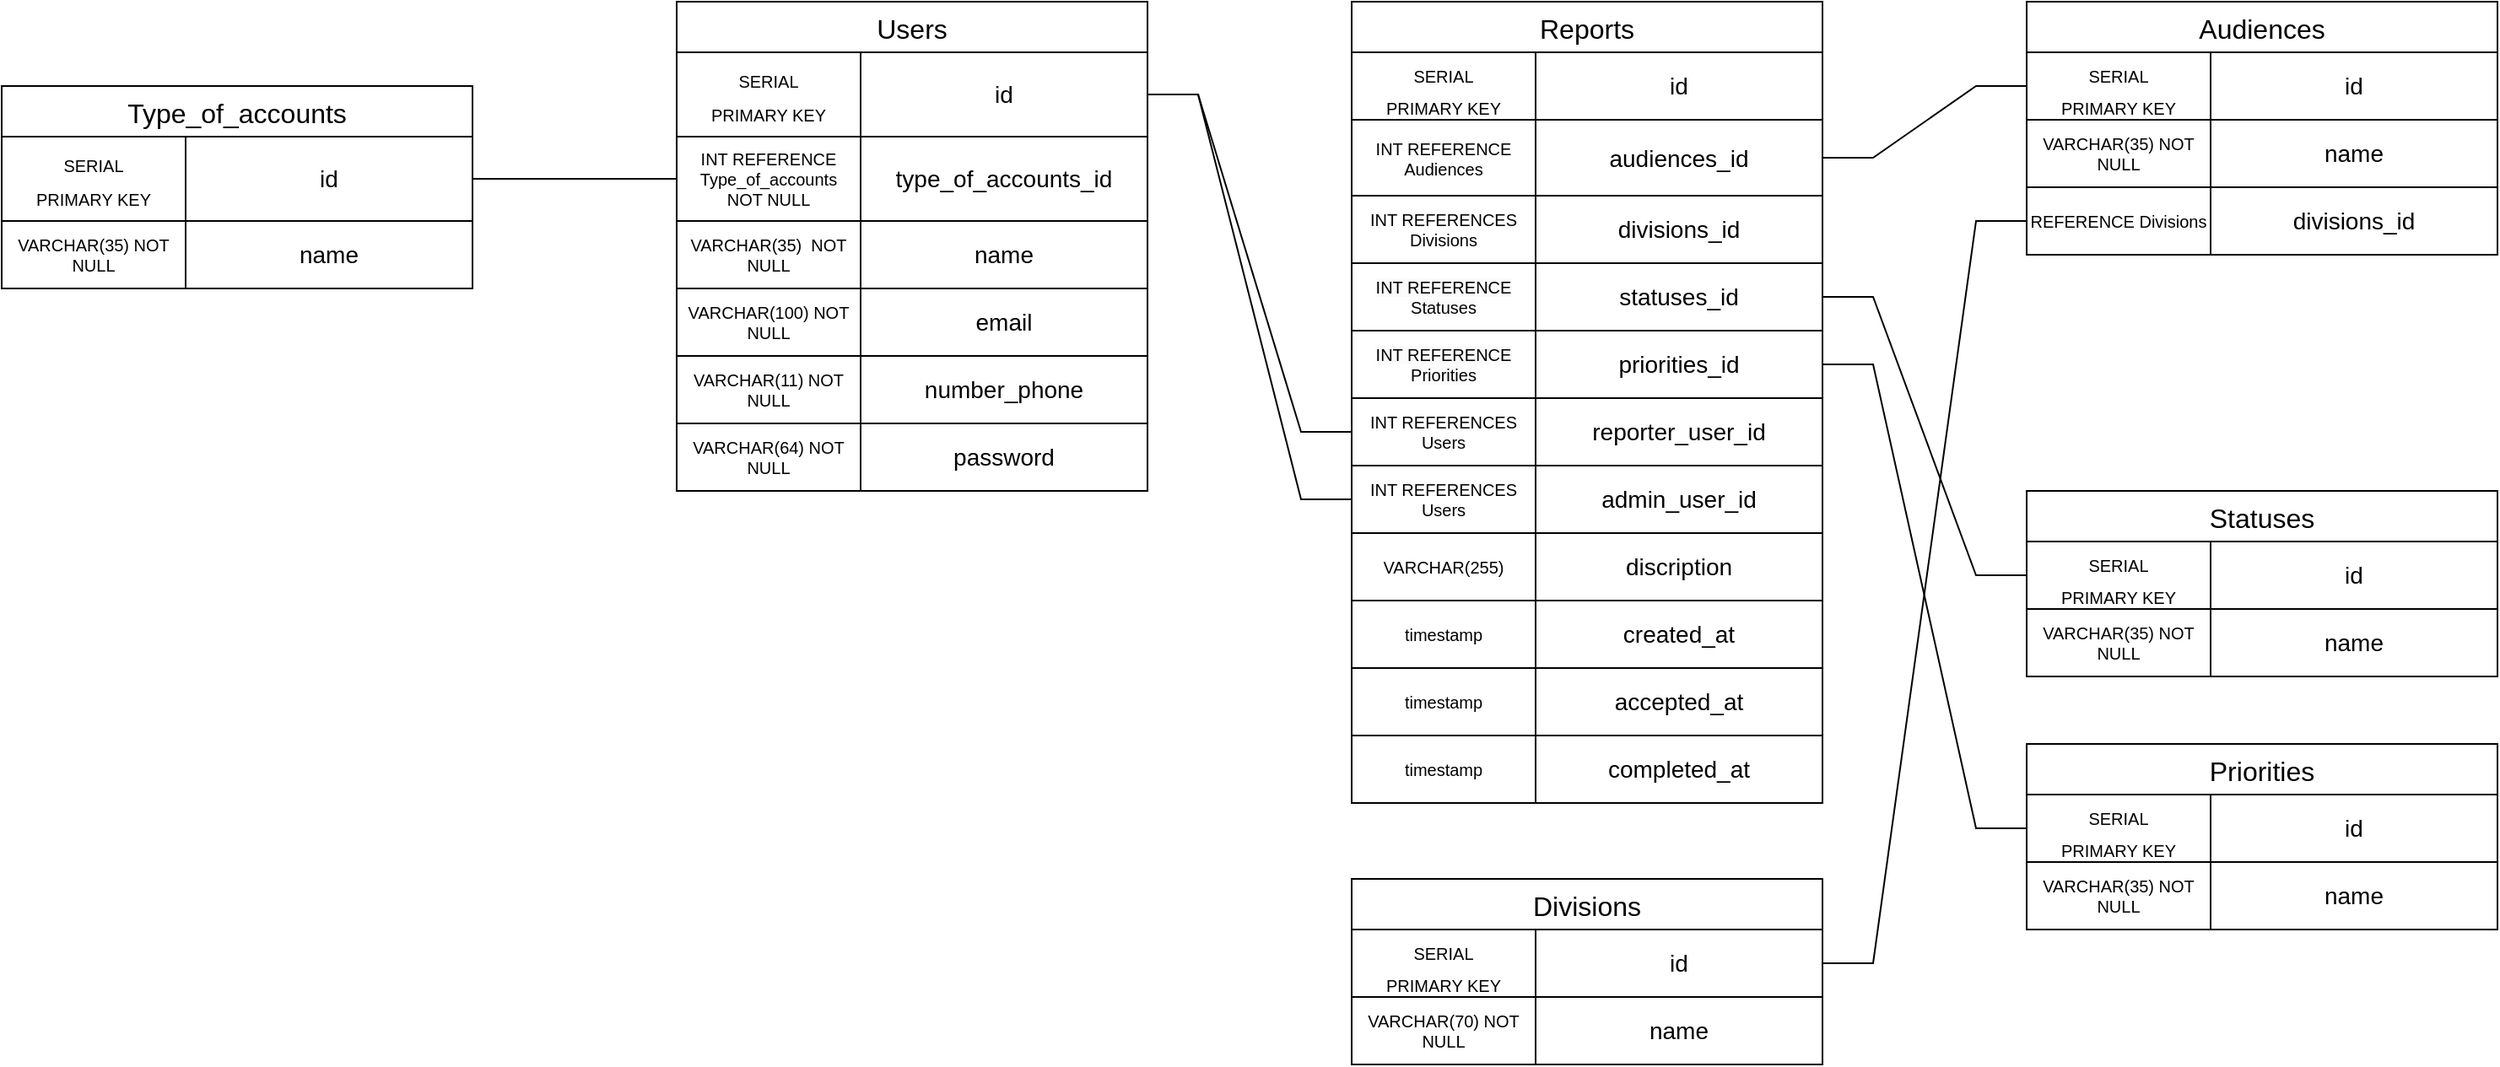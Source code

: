 <mxfile version="24.2.3" type="github">
  <diagram name="Страница — 1" id="AeDL3vrudHblcF59rY4D">
    <mxGraphModel dx="2074" dy="642" grid="1" gridSize="10" guides="1" tooltips="1" connect="1" arrows="1" fold="1" page="1" pageScale="1" pageWidth="827" pageHeight="1169" math="0" shadow="0">
      <root>
        <mxCell id="0" />
        <mxCell id="1" parent="0" />
        <mxCell id="akce31rGvGXA0X8LdyNU-5" value="Users" style="shape=table;startSize=30;container=1;collapsible=0;childLayout=tableLayout;strokeColor=default;fontSize=16;" parent="1" vertex="1">
          <mxGeometry x="-360" y="120" width="279" height="290" as="geometry" />
        </mxCell>
        <mxCell id="akce31rGvGXA0X8LdyNU-6" value="" style="shape=tableRow;horizontal=0;startSize=0;swimlaneHead=0;swimlaneBody=0;strokeColor=inherit;top=0;left=0;bottom=0;right=0;collapsible=0;dropTarget=0;fillColor=none;points=[[0,0.5],[1,0.5]];portConstraint=eastwest;fontSize=16;" parent="akce31rGvGXA0X8LdyNU-5" vertex="1">
          <mxGeometry y="30" width="279" height="50" as="geometry" />
        </mxCell>
        <mxCell id="akce31rGvGXA0X8LdyNU-7" value="&lt;font style=&quot;font-size: 10px;&quot;&gt;SERIAL&lt;/font&gt;&lt;div&gt;&lt;font style=&quot;font-size: 10px;&quot;&gt;PRIMARY KEY&lt;/font&gt;&lt;/div&gt;" style="shape=partialRectangle;html=1;whiteSpace=wrap;connectable=0;strokeColor=inherit;overflow=hidden;fillColor=none;top=0;left=0;bottom=0;right=0;pointerEvents=1;fontSize=16;verticalAlign=middle;" parent="akce31rGvGXA0X8LdyNU-6" vertex="1">
          <mxGeometry width="109" height="50" as="geometry">
            <mxRectangle width="109" height="50" as="alternateBounds" />
          </mxGeometry>
        </mxCell>
        <mxCell id="akce31rGvGXA0X8LdyNU-8" value="&lt;font style=&quot;font-size: 14px;&quot;&gt;id&lt;/font&gt;" style="shape=partialRectangle;html=1;whiteSpace=wrap;connectable=0;strokeColor=inherit;overflow=hidden;fillColor=none;top=0;left=0;bottom=0;right=0;pointerEvents=1;fontSize=14;" parent="akce31rGvGXA0X8LdyNU-6" vertex="1">
          <mxGeometry x="109" width="170" height="50" as="geometry">
            <mxRectangle width="170" height="50" as="alternateBounds" />
          </mxGeometry>
        </mxCell>
        <mxCell id="akce31rGvGXA0X8LdyNU-18" style="shape=tableRow;horizontal=0;startSize=0;swimlaneHead=0;swimlaneBody=0;strokeColor=inherit;top=0;left=0;bottom=0;right=0;collapsible=0;dropTarget=0;fillColor=none;points=[[0,0.5],[1,0.5]];portConstraint=eastwest;fontSize=16;" parent="akce31rGvGXA0X8LdyNU-5" vertex="1">
          <mxGeometry y="80" width="279" height="50" as="geometry" />
        </mxCell>
        <mxCell id="akce31rGvGXA0X8LdyNU-19" value="INT REFERENCE Type_of_accounts&lt;div&gt;NOT NULL&lt;/div&gt;" style="shape=partialRectangle;html=1;whiteSpace=wrap;connectable=0;strokeColor=inherit;overflow=hidden;fillColor=none;top=0;left=0;bottom=0;right=0;pointerEvents=1;fontSize=10;align=center;verticalAlign=middle;fontFamily=Helvetica;fontColor=default;" parent="akce31rGvGXA0X8LdyNU-18" vertex="1">
          <mxGeometry width="109" height="50" as="geometry">
            <mxRectangle width="109" height="50" as="alternateBounds" />
          </mxGeometry>
        </mxCell>
        <mxCell id="akce31rGvGXA0X8LdyNU-20" value="type_of_accounts_id" style="shape=partialRectangle;html=1;whiteSpace=wrap;connectable=0;strokeColor=inherit;overflow=hidden;fillColor=none;top=0;left=0;bottom=0;right=0;pointerEvents=1;fontSize=14;" parent="akce31rGvGXA0X8LdyNU-18" vertex="1">
          <mxGeometry x="109" width="170" height="50" as="geometry">
            <mxRectangle width="170" height="50" as="alternateBounds" />
          </mxGeometry>
        </mxCell>
        <mxCell id="akce31rGvGXA0X8LdyNU-10" value="" style="shape=tableRow;horizontal=0;startSize=0;swimlaneHead=0;swimlaneBody=0;strokeColor=inherit;top=0;left=0;bottom=0;right=0;collapsible=0;dropTarget=0;fillColor=none;points=[[0,0.5],[1,0.5]];portConstraint=eastwest;fontSize=10;" parent="akce31rGvGXA0X8LdyNU-5" vertex="1">
          <mxGeometry y="130" width="279" height="40" as="geometry" />
        </mxCell>
        <mxCell id="akce31rGvGXA0X8LdyNU-11" value="VARCHAR(35)&amp;nbsp; NOT NULL" style="shape=partialRectangle;html=1;whiteSpace=wrap;connectable=0;strokeColor=inherit;overflow=hidden;fillColor=none;top=0;left=0;bottom=0;right=0;pointerEvents=1;fontSize=10;" parent="akce31rGvGXA0X8LdyNU-10" vertex="1">
          <mxGeometry width="109" height="40" as="geometry">
            <mxRectangle width="109" height="40" as="alternateBounds" />
          </mxGeometry>
        </mxCell>
        <mxCell id="akce31rGvGXA0X8LdyNU-12" value="name" style="shape=partialRectangle;html=1;whiteSpace=wrap;connectable=0;strokeColor=inherit;overflow=hidden;fillColor=none;top=0;left=0;bottom=0;right=0;pointerEvents=1;fontSize=14;" parent="akce31rGvGXA0X8LdyNU-10" vertex="1">
          <mxGeometry x="109" width="170" height="40" as="geometry">
            <mxRectangle width="170" height="40" as="alternateBounds" />
          </mxGeometry>
        </mxCell>
        <mxCell id="akce31rGvGXA0X8LdyNU-14" value="" style="shape=tableRow;horizontal=0;startSize=0;swimlaneHead=0;swimlaneBody=0;strokeColor=inherit;top=0;left=0;bottom=0;right=0;collapsible=0;dropTarget=0;fillColor=none;points=[[0,0.5],[1,0.5]];portConstraint=eastwest;fontSize=16;" parent="akce31rGvGXA0X8LdyNU-5" vertex="1">
          <mxGeometry y="170" width="279" height="40" as="geometry" />
        </mxCell>
        <mxCell id="akce31rGvGXA0X8LdyNU-15" value="VARCHAR(100) NOT NULL" style="shape=partialRectangle;html=1;whiteSpace=wrap;connectable=0;strokeColor=inherit;overflow=hidden;fillColor=none;top=0;left=0;bottom=0;right=0;pointerEvents=1;fontSize=10;" parent="akce31rGvGXA0X8LdyNU-14" vertex="1">
          <mxGeometry width="109" height="40" as="geometry">
            <mxRectangle width="109" height="40" as="alternateBounds" />
          </mxGeometry>
        </mxCell>
        <mxCell id="akce31rGvGXA0X8LdyNU-16" value="email" style="shape=partialRectangle;html=1;whiteSpace=wrap;connectable=0;strokeColor=inherit;overflow=hidden;fillColor=none;top=0;left=0;bottom=0;right=0;pointerEvents=1;fontSize=14;" parent="akce31rGvGXA0X8LdyNU-14" vertex="1">
          <mxGeometry x="109" width="170" height="40" as="geometry">
            <mxRectangle width="170" height="40" as="alternateBounds" />
          </mxGeometry>
        </mxCell>
        <mxCell id="5ynoYh7fdQFg8z9_uukX-14" style="shape=tableRow;horizontal=0;startSize=0;swimlaneHead=0;swimlaneBody=0;strokeColor=inherit;top=0;left=0;bottom=0;right=0;collapsible=0;dropTarget=0;fillColor=none;points=[[0,0.5],[1,0.5]];portConstraint=eastwest;fontSize=16;" vertex="1" parent="akce31rGvGXA0X8LdyNU-5">
          <mxGeometry y="210" width="279" height="40" as="geometry" />
        </mxCell>
        <mxCell id="5ynoYh7fdQFg8z9_uukX-15" value="VARCHAR(11) NOT NULL" style="shape=partialRectangle;html=1;whiteSpace=wrap;connectable=0;strokeColor=inherit;overflow=hidden;fillColor=none;top=0;left=0;bottom=0;right=0;pointerEvents=1;fontSize=10;" vertex="1" parent="5ynoYh7fdQFg8z9_uukX-14">
          <mxGeometry width="109" height="40" as="geometry">
            <mxRectangle width="109" height="40" as="alternateBounds" />
          </mxGeometry>
        </mxCell>
        <mxCell id="5ynoYh7fdQFg8z9_uukX-16" value="number_phone" style="shape=partialRectangle;html=1;whiteSpace=wrap;connectable=0;strokeColor=inherit;overflow=hidden;fillColor=none;top=0;left=0;bottom=0;right=0;pointerEvents=1;fontSize=14;" vertex="1" parent="5ynoYh7fdQFg8z9_uukX-14">
          <mxGeometry x="109" width="170" height="40" as="geometry">
            <mxRectangle width="170" height="40" as="alternateBounds" />
          </mxGeometry>
        </mxCell>
        <mxCell id="akce31rGvGXA0X8LdyNU-21" style="shape=tableRow;horizontal=0;startSize=0;swimlaneHead=0;swimlaneBody=0;strokeColor=inherit;top=0;left=0;bottom=0;right=0;collapsible=0;dropTarget=0;fillColor=none;points=[[0,0.5],[1,0.5]];portConstraint=eastwest;fontSize=16;" parent="akce31rGvGXA0X8LdyNU-5" vertex="1">
          <mxGeometry y="250" width="279" height="40" as="geometry" />
        </mxCell>
        <mxCell id="akce31rGvGXA0X8LdyNU-22" value="VARCHAR(64) NOT NULL" style="shape=partialRectangle;html=1;whiteSpace=wrap;connectable=0;strokeColor=inherit;overflow=hidden;fillColor=none;top=0;left=0;bottom=0;right=0;pointerEvents=1;fontSize=10;" parent="akce31rGvGXA0X8LdyNU-21" vertex="1">
          <mxGeometry width="109" height="40" as="geometry">
            <mxRectangle width="109" height="40" as="alternateBounds" />
          </mxGeometry>
        </mxCell>
        <mxCell id="akce31rGvGXA0X8LdyNU-23" value="password" style="shape=partialRectangle;html=1;whiteSpace=wrap;connectable=0;strokeColor=inherit;overflow=hidden;fillColor=none;top=0;left=0;bottom=0;right=0;pointerEvents=1;fontSize=14;" parent="akce31rGvGXA0X8LdyNU-21" vertex="1">
          <mxGeometry x="109" width="170" height="40" as="geometry">
            <mxRectangle width="170" height="40" as="alternateBounds" />
          </mxGeometry>
        </mxCell>
        <mxCell id="akce31rGvGXA0X8LdyNU-24" value="Type_of_accounts" style="shape=table;startSize=30;container=1;collapsible=0;childLayout=tableLayout;strokeColor=default;fontSize=16;" parent="1" vertex="1">
          <mxGeometry x="-760" y="170" width="279" height="120" as="geometry" />
        </mxCell>
        <mxCell id="akce31rGvGXA0X8LdyNU-25" value="" style="shape=tableRow;horizontal=0;startSize=0;swimlaneHead=0;swimlaneBody=0;strokeColor=inherit;top=0;left=0;bottom=0;right=0;collapsible=0;dropTarget=0;fillColor=none;points=[[0,0.5],[1,0.5]];portConstraint=eastwest;fontSize=16;" parent="akce31rGvGXA0X8LdyNU-24" vertex="1">
          <mxGeometry y="30" width="279" height="50" as="geometry" />
        </mxCell>
        <mxCell id="akce31rGvGXA0X8LdyNU-26" value="&lt;font style=&quot;font-size: 10px;&quot;&gt;SERIAL&lt;/font&gt;&lt;div&gt;&lt;span style=&quot;font-size: 10px; background-color: initial;&quot;&gt;PRIMARY KEY&lt;/span&gt;&lt;/div&gt;" style="shape=partialRectangle;html=1;whiteSpace=wrap;connectable=0;strokeColor=inherit;overflow=hidden;fillColor=none;top=0;left=0;bottom=0;right=0;pointerEvents=1;fontSize=16;verticalAlign=middle;" parent="akce31rGvGXA0X8LdyNU-25" vertex="1">
          <mxGeometry width="109" height="50" as="geometry">
            <mxRectangle width="109" height="50" as="alternateBounds" />
          </mxGeometry>
        </mxCell>
        <mxCell id="akce31rGvGXA0X8LdyNU-27" value="&lt;font style=&quot;font-size: 14px;&quot;&gt;id&lt;/font&gt;" style="shape=partialRectangle;html=1;whiteSpace=wrap;connectable=0;strokeColor=inherit;overflow=hidden;fillColor=none;top=0;left=0;bottom=0;right=0;pointerEvents=1;fontSize=14;" parent="akce31rGvGXA0X8LdyNU-25" vertex="1">
          <mxGeometry x="109" width="170" height="50" as="geometry">
            <mxRectangle width="170" height="50" as="alternateBounds" />
          </mxGeometry>
        </mxCell>
        <mxCell id="akce31rGvGXA0X8LdyNU-37" style="shape=tableRow;horizontal=0;startSize=0;swimlaneHead=0;swimlaneBody=0;strokeColor=inherit;top=0;left=0;bottom=0;right=0;collapsible=0;dropTarget=0;fillColor=none;points=[[0,0.5],[1,0.5]];portConstraint=eastwest;fontSize=16;" parent="akce31rGvGXA0X8LdyNU-24" vertex="1">
          <mxGeometry y="80" width="279" height="40" as="geometry" />
        </mxCell>
        <mxCell id="akce31rGvGXA0X8LdyNU-38" value="VARCHAR(35) NOT NULL" style="shape=partialRectangle;html=1;whiteSpace=wrap;connectable=0;strokeColor=inherit;overflow=hidden;fillColor=none;top=0;left=0;bottom=0;right=0;pointerEvents=1;fontSize=10;" parent="akce31rGvGXA0X8LdyNU-37" vertex="1">
          <mxGeometry width="109" height="40" as="geometry">
            <mxRectangle width="109" height="40" as="alternateBounds" />
          </mxGeometry>
        </mxCell>
        <mxCell id="akce31rGvGXA0X8LdyNU-39" value="name" style="shape=partialRectangle;html=1;whiteSpace=wrap;connectable=0;strokeColor=inherit;overflow=hidden;fillColor=none;top=0;left=0;bottom=0;right=0;pointerEvents=1;fontSize=14;" parent="akce31rGvGXA0X8LdyNU-37" vertex="1">
          <mxGeometry x="109" width="170" height="40" as="geometry">
            <mxRectangle width="170" height="40" as="alternateBounds" />
          </mxGeometry>
        </mxCell>
        <mxCell id="akce31rGvGXA0X8LdyNU-43" value="Audiences" style="shape=table;startSize=30;container=1;collapsible=0;childLayout=tableLayout;strokeColor=default;fontSize=16;" parent="1" vertex="1">
          <mxGeometry x="440" y="120" width="279" height="150" as="geometry" />
        </mxCell>
        <mxCell id="akce31rGvGXA0X8LdyNU-44" value="" style="shape=tableRow;horizontal=0;startSize=0;swimlaneHead=0;swimlaneBody=0;strokeColor=inherit;top=0;left=0;bottom=0;right=0;collapsible=0;dropTarget=0;fillColor=none;points=[[0,0.5],[1,0.5]];portConstraint=eastwest;fontSize=16;" parent="akce31rGvGXA0X8LdyNU-43" vertex="1">
          <mxGeometry y="30" width="279" height="40" as="geometry" />
        </mxCell>
        <mxCell id="akce31rGvGXA0X8LdyNU-45" value="&lt;font style=&quot;font-size: 10px;&quot;&gt;SERIAL&lt;/font&gt;&lt;div&gt;&lt;font style=&quot;font-size: 10px;&quot;&gt;PRIMARY KEY&lt;/font&gt;&lt;/div&gt;" style="shape=partialRectangle;html=1;whiteSpace=wrap;connectable=0;strokeColor=inherit;overflow=hidden;fillColor=none;top=0;left=0;bottom=0;right=0;pointerEvents=1;fontSize=16;verticalAlign=middle;" parent="akce31rGvGXA0X8LdyNU-44" vertex="1">
          <mxGeometry width="109" height="40" as="geometry">
            <mxRectangle width="109" height="40" as="alternateBounds" />
          </mxGeometry>
        </mxCell>
        <mxCell id="akce31rGvGXA0X8LdyNU-46" value="&lt;font style=&quot;font-size: 14px;&quot;&gt;id&lt;/font&gt;" style="shape=partialRectangle;html=1;whiteSpace=wrap;connectable=0;strokeColor=inherit;overflow=hidden;fillColor=none;top=0;left=0;bottom=0;right=0;pointerEvents=1;fontSize=14;" parent="akce31rGvGXA0X8LdyNU-44" vertex="1">
          <mxGeometry x="109" width="170" height="40" as="geometry">
            <mxRectangle width="170" height="40" as="alternateBounds" />
          </mxGeometry>
        </mxCell>
        <mxCell id="akce31rGvGXA0X8LdyNU-47" style="shape=tableRow;horizontal=0;startSize=0;swimlaneHead=0;swimlaneBody=0;strokeColor=inherit;top=0;left=0;bottom=0;right=0;collapsible=0;dropTarget=0;fillColor=none;points=[[0,0.5],[1,0.5]];portConstraint=eastwest;fontSize=16;" parent="akce31rGvGXA0X8LdyNU-43" vertex="1">
          <mxGeometry y="70" width="279" height="40" as="geometry" />
        </mxCell>
        <mxCell id="akce31rGvGXA0X8LdyNU-48" value="VARCHAR(35) NOT NULL" style="shape=partialRectangle;html=1;whiteSpace=wrap;connectable=0;strokeColor=inherit;overflow=hidden;fillColor=none;top=0;left=0;bottom=0;right=0;pointerEvents=1;fontSize=10;" parent="akce31rGvGXA0X8LdyNU-47" vertex="1">
          <mxGeometry width="109" height="40" as="geometry">
            <mxRectangle width="109" height="40" as="alternateBounds" />
          </mxGeometry>
        </mxCell>
        <mxCell id="akce31rGvGXA0X8LdyNU-49" value="name" style="shape=partialRectangle;html=1;whiteSpace=wrap;connectable=0;strokeColor=inherit;overflow=hidden;fillColor=none;top=0;left=0;bottom=0;right=0;pointerEvents=1;fontSize=14;" parent="akce31rGvGXA0X8LdyNU-47" vertex="1">
          <mxGeometry x="109" width="170" height="40" as="geometry">
            <mxRectangle width="170" height="40" as="alternateBounds" />
          </mxGeometry>
        </mxCell>
        <mxCell id="5ynoYh7fdQFg8z9_uukX-34" style="shape=tableRow;horizontal=0;startSize=0;swimlaneHead=0;swimlaneBody=0;strokeColor=inherit;top=0;left=0;bottom=0;right=0;collapsible=0;dropTarget=0;fillColor=none;points=[[0,0.5],[1,0.5]];portConstraint=eastwest;fontSize=16;" vertex="1" parent="akce31rGvGXA0X8LdyNU-43">
          <mxGeometry y="110" width="279" height="40" as="geometry" />
        </mxCell>
        <mxCell id="5ynoYh7fdQFg8z9_uukX-35" value="REFERENCE Divisions" style="shape=partialRectangle;html=1;whiteSpace=wrap;connectable=0;strokeColor=inherit;overflow=hidden;fillColor=none;top=0;left=0;bottom=0;right=0;pointerEvents=1;fontSize=10;" vertex="1" parent="5ynoYh7fdQFg8z9_uukX-34">
          <mxGeometry width="109" height="40" as="geometry">
            <mxRectangle width="109" height="40" as="alternateBounds" />
          </mxGeometry>
        </mxCell>
        <mxCell id="5ynoYh7fdQFg8z9_uukX-36" value="divisions_id" style="shape=partialRectangle;html=1;whiteSpace=wrap;connectable=0;strokeColor=inherit;overflow=hidden;fillColor=none;top=0;left=0;bottom=0;right=0;pointerEvents=1;fontSize=14;" vertex="1" parent="5ynoYh7fdQFg8z9_uukX-34">
          <mxGeometry x="109" width="170" height="40" as="geometry">
            <mxRectangle width="170" height="40" as="alternateBounds" />
          </mxGeometry>
        </mxCell>
        <mxCell id="akce31rGvGXA0X8LdyNU-50" value="Statuses" style="shape=table;startSize=30;container=1;collapsible=0;childLayout=tableLayout;strokeColor=default;fontSize=16;" parent="1" vertex="1">
          <mxGeometry x="440" y="410" width="279" height="110" as="geometry" />
        </mxCell>
        <mxCell id="akce31rGvGXA0X8LdyNU-51" value="" style="shape=tableRow;horizontal=0;startSize=0;swimlaneHead=0;swimlaneBody=0;strokeColor=inherit;top=0;left=0;bottom=0;right=0;collapsible=0;dropTarget=0;fillColor=none;points=[[0,0.5],[1,0.5]];portConstraint=eastwest;fontSize=16;" parent="akce31rGvGXA0X8LdyNU-50" vertex="1">
          <mxGeometry y="30" width="279" height="40" as="geometry" />
        </mxCell>
        <mxCell id="akce31rGvGXA0X8LdyNU-52" value="&lt;font style=&quot;font-size: 10px;&quot;&gt;SERIAL&lt;/font&gt;&lt;div&gt;&lt;font style=&quot;font-size: 10px;&quot;&gt;PRIMARY KEY&lt;/font&gt;&lt;/div&gt;" style="shape=partialRectangle;html=1;whiteSpace=wrap;connectable=0;strokeColor=inherit;overflow=hidden;fillColor=none;top=0;left=0;bottom=0;right=0;pointerEvents=1;fontSize=16;verticalAlign=middle;" parent="akce31rGvGXA0X8LdyNU-51" vertex="1">
          <mxGeometry width="109" height="40" as="geometry">
            <mxRectangle width="109" height="40" as="alternateBounds" />
          </mxGeometry>
        </mxCell>
        <mxCell id="akce31rGvGXA0X8LdyNU-53" value="&lt;font style=&quot;font-size: 14px;&quot;&gt;id&lt;/font&gt;" style="shape=partialRectangle;html=1;whiteSpace=wrap;connectable=0;strokeColor=inherit;overflow=hidden;fillColor=none;top=0;left=0;bottom=0;right=0;pointerEvents=1;fontSize=14;" parent="akce31rGvGXA0X8LdyNU-51" vertex="1">
          <mxGeometry x="109" width="170" height="40" as="geometry">
            <mxRectangle width="170" height="40" as="alternateBounds" />
          </mxGeometry>
        </mxCell>
        <mxCell id="akce31rGvGXA0X8LdyNU-54" style="shape=tableRow;horizontal=0;startSize=0;swimlaneHead=0;swimlaneBody=0;strokeColor=inherit;top=0;left=0;bottom=0;right=0;collapsible=0;dropTarget=0;fillColor=none;points=[[0,0.5],[1,0.5]];portConstraint=eastwest;fontSize=16;" parent="akce31rGvGXA0X8LdyNU-50" vertex="1">
          <mxGeometry y="70" width="279" height="40" as="geometry" />
        </mxCell>
        <mxCell id="akce31rGvGXA0X8LdyNU-55" value="VARCHAR(35) NOT NULL" style="shape=partialRectangle;html=1;whiteSpace=wrap;connectable=0;strokeColor=inherit;overflow=hidden;fillColor=none;top=0;left=0;bottom=0;right=0;pointerEvents=1;fontSize=10;" parent="akce31rGvGXA0X8LdyNU-54" vertex="1">
          <mxGeometry width="109" height="40" as="geometry">
            <mxRectangle width="109" height="40" as="alternateBounds" />
          </mxGeometry>
        </mxCell>
        <mxCell id="akce31rGvGXA0X8LdyNU-56" value="name" style="shape=partialRectangle;html=1;whiteSpace=wrap;connectable=0;strokeColor=inherit;overflow=hidden;fillColor=none;top=0;left=0;bottom=0;right=0;pointerEvents=1;fontSize=14;" parent="akce31rGvGXA0X8LdyNU-54" vertex="1">
          <mxGeometry x="109" width="170" height="40" as="geometry">
            <mxRectangle width="170" height="40" as="alternateBounds" />
          </mxGeometry>
        </mxCell>
        <mxCell id="akce31rGvGXA0X8LdyNU-57" value="Priorities" style="shape=table;startSize=30;container=1;collapsible=0;childLayout=tableLayout;strokeColor=default;fontSize=16;" parent="1" vertex="1">
          <mxGeometry x="440" y="560" width="279" height="110.0" as="geometry" />
        </mxCell>
        <mxCell id="akce31rGvGXA0X8LdyNU-58" value="" style="shape=tableRow;horizontal=0;startSize=0;swimlaneHead=0;swimlaneBody=0;strokeColor=inherit;top=0;left=0;bottom=0;right=0;collapsible=0;dropTarget=0;fillColor=none;points=[[0,0.5],[1,0.5]];portConstraint=eastwest;fontSize=16;" parent="akce31rGvGXA0X8LdyNU-57" vertex="1">
          <mxGeometry y="30" width="279" height="40" as="geometry" />
        </mxCell>
        <mxCell id="akce31rGvGXA0X8LdyNU-59" value="&lt;font style=&quot;font-size: 10px;&quot;&gt;SERIAL&lt;/font&gt;&lt;div&gt;&lt;font style=&quot;font-size: 10px;&quot;&gt;PRIMARY KEY&lt;/font&gt;&lt;/div&gt;" style="shape=partialRectangle;html=1;whiteSpace=wrap;connectable=0;strokeColor=inherit;overflow=hidden;fillColor=none;top=0;left=0;bottom=0;right=0;pointerEvents=1;fontSize=16;verticalAlign=middle;" parent="akce31rGvGXA0X8LdyNU-58" vertex="1">
          <mxGeometry width="109" height="40" as="geometry">
            <mxRectangle width="109" height="40" as="alternateBounds" />
          </mxGeometry>
        </mxCell>
        <mxCell id="akce31rGvGXA0X8LdyNU-60" value="&lt;font style=&quot;font-size: 14px;&quot;&gt;id&lt;/font&gt;" style="shape=partialRectangle;html=1;whiteSpace=wrap;connectable=0;strokeColor=inherit;overflow=hidden;fillColor=none;top=0;left=0;bottom=0;right=0;pointerEvents=1;fontSize=14;" parent="akce31rGvGXA0X8LdyNU-58" vertex="1">
          <mxGeometry x="109" width="170" height="40" as="geometry">
            <mxRectangle width="170" height="40" as="alternateBounds" />
          </mxGeometry>
        </mxCell>
        <mxCell id="akce31rGvGXA0X8LdyNU-61" style="shape=tableRow;horizontal=0;startSize=0;swimlaneHead=0;swimlaneBody=0;strokeColor=inherit;top=0;left=0;bottom=0;right=0;collapsible=0;dropTarget=0;fillColor=none;points=[[0,0.5],[1,0.5]];portConstraint=eastwest;fontSize=16;" parent="akce31rGvGXA0X8LdyNU-57" vertex="1">
          <mxGeometry y="70" width="279" height="40" as="geometry" />
        </mxCell>
        <mxCell id="akce31rGvGXA0X8LdyNU-62" value="VARCHAR(35) NOT NULL" style="shape=partialRectangle;html=1;whiteSpace=wrap;connectable=0;strokeColor=inherit;overflow=hidden;fillColor=none;top=0;left=0;bottom=0;right=0;pointerEvents=1;fontSize=10;" parent="akce31rGvGXA0X8LdyNU-61" vertex="1">
          <mxGeometry width="109" height="40" as="geometry">
            <mxRectangle width="109" height="40" as="alternateBounds" />
          </mxGeometry>
        </mxCell>
        <mxCell id="akce31rGvGXA0X8LdyNU-63" value="name" style="shape=partialRectangle;html=1;whiteSpace=wrap;connectable=0;strokeColor=inherit;overflow=hidden;fillColor=none;top=0;left=0;bottom=0;right=0;pointerEvents=1;fontSize=14;" parent="akce31rGvGXA0X8LdyNU-61" vertex="1">
          <mxGeometry x="109" width="170" height="40" as="geometry">
            <mxRectangle width="170" height="40" as="alternateBounds" />
          </mxGeometry>
        </mxCell>
        <mxCell id="onning6jPnY161NSNBwZ-1" value="Reports" style="shape=table;startSize=30;container=1;collapsible=0;childLayout=tableLayout;strokeColor=default;fontSize=16;" parent="1" vertex="1">
          <mxGeometry x="40" y="120" width="279" height="475" as="geometry" />
        </mxCell>
        <mxCell id="onning6jPnY161NSNBwZ-2" value="" style="shape=tableRow;horizontal=0;startSize=0;swimlaneHead=0;swimlaneBody=0;strokeColor=inherit;top=0;left=0;bottom=0;right=0;collapsible=0;dropTarget=0;fillColor=none;points=[[0,0.5],[1,0.5]];portConstraint=eastwest;fontSize=16;" parent="onning6jPnY161NSNBwZ-1" vertex="1">
          <mxGeometry y="30" width="279" height="40" as="geometry" />
        </mxCell>
        <mxCell id="onning6jPnY161NSNBwZ-3" value="&lt;font style=&quot;font-size: 10px;&quot;&gt;SERIAL&lt;/font&gt;&lt;div&gt;&lt;font style=&quot;font-size: 10px;&quot;&gt;PRIMARY KEY&lt;/font&gt;&lt;/div&gt;" style="shape=partialRectangle;html=1;whiteSpace=wrap;connectable=0;strokeColor=inherit;overflow=hidden;fillColor=none;top=0;left=0;bottom=0;right=0;pointerEvents=1;fontSize=16;verticalAlign=middle;" parent="onning6jPnY161NSNBwZ-2" vertex="1">
          <mxGeometry width="109" height="40" as="geometry">
            <mxRectangle width="109" height="40" as="alternateBounds" />
          </mxGeometry>
        </mxCell>
        <mxCell id="onning6jPnY161NSNBwZ-4" value="&lt;font style=&quot;font-size: 14px;&quot;&gt;id&lt;/font&gt;" style="shape=partialRectangle;html=1;whiteSpace=wrap;connectable=0;strokeColor=inherit;overflow=hidden;fillColor=none;top=0;left=0;bottom=0;right=0;pointerEvents=1;fontSize=14;" parent="onning6jPnY161NSNBwZ-2" vertex="1">
          <mxGeometry x="109" width="170" height="40" as="geometry">
            <mxRectangle width="170" height="40" as="alternateBounds" />
          </mxGeometry>
        </mxCell>
        <mxCell id="onning6jPnY161NSNBwZ-5" style="shape=tableRow;horizontal=0;startSize=0;swimlaneHead=0;swimlaneBody=0;strokeColor=inherit;top=0;left=0;bottom=0;right=0;collapsible=0;dropTarget=0;fillColor=none;points=[[0,0.5],[1,0.5]];portConstraint=eastwest;fontSize=16;" parent="onning6jPnY161NSNBwZ-1" vertex="1">
          <mxGeometry y="70" width="279" height="45" as="geometry" />
        </mxCell>
        <mxCell id="onning6jPnY161NSNBwZ-6" value="INT REFERENCE Audiences" style="shape=partialRectangle;html=1;whiteSpace=wrap;connectable=0;strokeColor=inherit;overflow=hidden;fillColor=none;top=0;left=0;bottom=0;right=0;pointerEvents=1;fontSize=10;" parent="onning6jPnY161NSNBwZ-5" vertex="1">
          <mxGeometry width="109" height="45" as="geometry">
            <mxRectangle width="109" height="45" as="alternateBounds" />
          </mxGeometry>
        </mxCell>
        <mxCell id="onning6jPnY161NSNBwZ-7" value="audiences_id" style="shape=partialRectangle;html=1;whiteSpace=wrap;connectable=0;strokeColor=inherit;overflow=hidden;fillColor=none;top=0;left=0;bottom=0;right=0;pointerEvents=1;fontSize=14;" parent="onning6jPnY161NSNBwZ-5" vertex="1">
          <mxGeometry x="109" width="170" height="45" as="geometry">
            <mxRectangle width="170" height="45" as="alternateBounds" />
          </mxGeometry>
        </mxCell>
        <mxCell id="5ynoYh7fdQFg8z9_uukX-38" style="shape=tableRow;horizontal=0;startSize=0;swimlaneHead=0;swimlaneBody=0;strokeColor=inherit;top=0;left=0;bottom=0;right=0;collapsible=0;dropTarget=0;fillColor=none;points=[[0,0.5],[1,0.5]];portConstraint=eastwest;fontSize=16;" vertex="1" parent="onning6jPnY161NSNBwZ-1">
          <mxGeometry y="115" width="279" height="40" as="geometry" />
        </mxCell>
        <mxCell id="5ynoYh7fdQFg8z9_uukX-39" value="INT REFERENCES Divisions" style="shape=partialRectangle;html=1;whiteSpace=wrap;connectable=0;strokeColor=inherit;overflow=hidden;fillColor=none;top=0;left=0;bottom=0;right=0;pointerEvents=1;fontSize=10;" vertex="1" parent="5ynoYh7fdQFg8z9_uukX-38">
          <mxGeometry width="109" height="40" as="geometry">
            <mxRectangle width="109" height="40" as="alternateBounds" />
          </mxGeometry>
        </mxCell>
        <mxCell id="5ynoYh7fdQFg8z9_uukX-40" value="divisions_id" style="shape=partialRectangle;html=1;whiteSpace=wrap;connectable=0;strokeColor=inherit;overflow=hidden;fillColor=none;top=0;left=0;bottom=0;right=0;pointerEvents=1;fontSize=14;" vertex="1" parent="5ynoYh7fdQFg8z9_uukX-38">
          <mxGeometry x="109" width="170" height="40" as="geometry">
            <mxRectangle width="170" height="40" as="alternateBounds" />
          </mxGeometry>
        </mxCell>
        <mxCell id="onning6jPnY161NSNBwZ-30" style="shape=tableRow;horizontal=0;startSize=0;swimlaneHead=0;swimlaneBody=0;strokeColor=inherit;top=0;left=0;bottom=0;right=0;collapsible=0;dropTarget=0;fillColor=none;points=[[0,0.5],[1,0.5]];portConstraint=eastwest;fontSize=16;" parent="onning6jPnY161NSNBwZ-1" vertex="1">
          <mxGeometry y="155" width="279" height="40" as="geometry" />
        </mxCell>
        <mxCell id="onning6jPnY161NSNBwZ-31" value="&lt;span style=&quot;color: rgb(0, 0, 0); font-family: Helvetica; font-size: 10px; font-style: normal; font-variant-ligatures: normal; font-variant-caps: normal; font-weight: 400; letter-spacing: normal; orphans: 2; text-align: center; text-indent: 0px; text-transform: none; widows: 2; word-spacing: 0px; -webkit-text-stroke-width: 0px; white-space: normal; background-color: rgb(251, 251, 251); text-decoration-thickness: initial; text-decoration-style: initial; text-decoration-color: initial; display: inline !important; float: none;&quot;&gt;INT REFERENCE Statuses&lt;/span&gt;" style="shape=partialRectangle;html=1;whiteSpace=wrap;connectable=0;strokeColor=inherit;overflow=hidden;fillColor=none;top=0;left=0;bottom=0;right=0;pointerEvents=1;fontSize=10;" parent="onning6jPnY161NSNBwZ-30" vertex="1">
          <mxGeometry width="109" height="40" as="geometry">
            <mxRectangle width="109" height="40" as="alternateBounds" />
          </mxGeometry>
        </mxCell>
        <mxCell id="onning6jPnY161NSNBwZ-32" value="statuses_id" style="shape=partialRectangle;html=1;whiteSpace=wrap;connectable=0;strokeColor=inherit;overflow=hidden;fillColor=none;top=0;left=0;bottom=0;right=0;pointerEvents=1;fontSize=14;" parent="onning6jPnY161NSNBwZ-30" vertex="1">
          <mxGeometry x="109" width="170" height="40" as="geometry">
            <mxRectangle width="170" height="40" as="alternateBounds" />
          </mxGeometry>
        </mxCell>
        <mxCell id="onning6jPnY161NSNBwZ-33" style="shape=tableRow;horizontal=0;startSize=0;swimlaneHead=0;swimlaneBody=0;strokeColor=inherit;top=0;left=0;bottom=0;right=0;collapsible=0;dropTarget=0;fillColor=none;points=[[0,0.5],[1,0.5]];portConstraint=eastwest;fontSize=16;" parent="onning6jPnY161NSNBwZ-1" vertex="1">
          <mxGeometry y="195" width="279" height="40" as="geometry" />
        </mxCell>
        <mxCell id="onning6jPnY161NSNBwZ-34" value="&lt;span style=&quot;color: rgb(0, 0, 0); font-family: Helvetica; font-size: 10px; font-style: normal; font-variant-ligatures: normal; font-variant-caps: normal; font-weight: 400; letter-spacing: normal; orphans: 2; text-align: center; text-indent: 0px; text-transform: none; widows: 2; word-spacing: 0px; -webkit-text-stroke-width: 0px; white-space: normal; background-color: rgb(251, 251, 251); text-decoration-thickness: initial; text-decoration-style: initial; text-decoration-color: initial; display: inline !important; float: none;&quot;&gt;INT REFERENCE Priorities&lt;/span&gt;" style="shape=partialRectangle;html=1;whiteSpace=wrap;connectable=0;strokeColor=inherit;overflow=hidden;fillColor=none;top=0;left=0;bottom=0;right=0;pointerEvents=1;fontSize=10;" parent="onning6jPnY161NSNBwZ-33" vertex="1">
          <mxGeometry width="109" height="40" as="geometry">
            <mxRectangle width="109" height="40" as="alternateBounds" />
          </mxGeometry>
        </mxCell>
        <mxCell id="onning6jPnY161NSNBwZ-35" value="priorities_id" style="shape=partialRectangle;html=1;whiteSpace=wrap;connectable=0;strokeColor=inherit;overflow=hidden;fillColor=none;top=0;left=0;bottom=0;right=0;pointerEvents=1;fontSize=14;" parent="onning6jPnY161NSNBwZ-33" vertex="1">
          <mxGeometry x="109" width="170" height="40" as="geometry">
            <mxRectangle width="170" height="40" as="alternateBounds" />
          </mxGeometry>
        </mxCell>
        <mxCell id="OgAA6QKpl6Cus2rG0h7O-1" style="shape=tableRow;horizontal=0;startSize=0;swimlaneHead=0;swimlaneBody=0;strokeColor=inherit;top=0;left=0;bottom=0;right=0;collapsible=0;dropTarget=0;fillColor=none;points=[[0,0.5],[1,0.5]];portConstraint=eastwest;fontSize=16;" parent="onning6jPnY161NSNBwZ-1" vertex="1">
          <mxGeometry y="235" width="279" height="40" as="geometry" />
        </mxCell>
        <mxCell id="OgAA6QKpl6Cus2rG0h7O-2" value="INT REFERENCES Users" style="shape=partialRectangle;html=1;whiteSpace=wrap;connectable=0;strokeColor=inherit;overflow=hidden;fillColor=none;top=0;left=0;bottom=0;right=0;pointerEvents=1;fontSize=10;" parent="OgAA6QKpl6Cus2rG0h7O-1" vertex="1">
          <mxGeometry width="109" height="40" as="geometry">
            <mxRectangle width="109" height="40" as="alternateBounds" />
          </mxGeometry>
        </mxCell>
        <mxCell id="OgAA6QKpl6Cus2rG0h7O-3" value="reporter_user_id" style="shape=partialRectangle;html=1;whiteSpace=wrap;connectable=0;strokeColor=inherit;overflow=hidden;fillColor=none;top=0;left=0;bottom=0;right=0;pointerEvents=1;fontSize=14;" parent="OgAA6QKpl6Cus2rG0h7O-1" vertex="1">
          <mxGeometry x="109" width="170" height="40" as="geometry">
            <mxRectangle width="170" height="40" as="alternateBounds" />
          </mxGeometry>
        </mxCell>
        <mxCell id="OgAA6QKpl6Cus2rG0h7O-4" style="shape=tableRow;horizontal=0;startSize=0;swimlaneHead=0;swimlaneBody=0;strokeColor=inherit;top=0;left=0;bottom=0;right=0;collapsible=0;dropTarget=0;fillColor=none;points=[[0,0.5],[1,0.5]];portConstraint=eastwest;fontSize=16;" parent="onning6jPnY161NSNBwZ-1" vertex="1">
          <mxGeometry y="275" width="279" height="40" as="geometry" />
        </mxCell>
        <mxCell id="OgAA6QKpl6Cus2rG0h7O-5" value="INT REFERENCES Users" style="shape=partialRectangle;html=1;whiteSpace=wrap;connectable=0;strokeColor=inherit;overflow=hidden;fillColor=none;top=0;left=0;bottom=0;right=0;pointerEvents=1;fontSize=10;" parent="OgAA6QKpl6Cus2rG0h7O-4" vertex="1">
          <mxGeometry width="109" height="40" as="geometry">
            <mxRectangle width="109" height="40" as="alternateBounds" />
          </mxGeometry>
        </mxCell>
        <mxCell id="OgAA6QKpl6Cus2rG0h7O-6" value="admin_user_id" style="shape=partialRectangle;html=1;whiteSpace=wrap;connectable=0;strokeColor=inherit;overflow=hidden;fillColor=none;top=0;left=0;bottom=0;right=0;pointerEvents=1;fontSize=14;" parent="OgAA6QKpl6Cus2rG0h7O-4" vertex="1">
          <mxGeometry x="109" width="170" height="40" as="geometry">
            <mxRectangle width="170" height="40" as="alternateBounds" />
          </mxGeometry>
        </mxCell>
        <mxCell id="onning6jPnY161NSNBwZ-36" style="shape=tableRow;horizontal=0;startSize=0;swimlaneHead=0;swimlaneBody=0;strokeColor=inherit;top=0;left=0;bottom=0;right=0;collapsible=0;dropTarget=0;fillColor=none;points=[[0,0.5],[1,0.5]];portConstraint=eastwest;fontSize=16;" parent="onning6jPnY161NSNBwZ-1" vertex="1">
          <mxGeometry y="315" width="279" height="40" as="geometry" />
        </mxCell>
        <mxCell id="onning6jPnY161NSNBwZ-37" value="VARCHAR(255)" style="shape=partialRectangle;html=1;whiteSpace=wrap;connectable=0;strokeColor=inherit;overflow=hidden;fillColor=none;top=0;left=0;bottom=0;right=0;pointerEvents=1;fontSize=10;" parent="onning6jPnY161NSNBwZ-36" vertex="1">
          <mxGeometry width="109" height="40" as="geometry">
            <mxRectangle width="109" height="40" as="alternateBounds" />
          </mxGeometry>
        </mxCell>
        <mxCell id="onning6jPnY161NSNBwZ-38" value="discription" style="shape=partialRectangle;html=1;whiteSpace=wrap;connectable=0;strokeColor=inherit;overflow=hidden;fillColor=none;top=0;left=0;bottom=0;right=0;pointerEvents=1;fontSize=14;" parent="onning6jPnY161NSNBwZ-36" vertex="1">
          <mxGeometry x="109" width="170" height="40" as="geometry">
            <mxRectangle width="170" height="40" as="alternateBounds" />
          </mxGeometry>
        </mxCell>
        <mxCell id="OgAA6QKpl6Cus2rG0h7O-7" style="shape=tableRow;horizontal=0;startSize=0;swimlaneHead=0;swimlaneBody=0;strokeColor=inherit;top=0;left=0;bottom=0;right=0;collapsible=0;dropTarget=0;fillColor=none;points=[[0,0.5],[1,0.5]];portConstraint=eastwest;fontSize=16;" parent="onning6jPnY161NSNBwZ-1" vertex="1">
          <mxGeometry y="355" width="279" height="40" as="geometry" />
        </mxCell>
        <mxCell id="OgAA6QKpl6Cus2rG0h7O-8" value="timestamp" style="shape=partialRectangle;html=1;whiteSpace=wrap;connectable=0;strokeColor=inherit;overflow=hidden;fillColor=none;top=0;left=0;bottom=0;right=0;pointerEvents=1;fontSize=10;" parent="OgAA6QKpl6Cus2rG0h7O-7" vertex="1">
          <mxGeometry width="109" height="40" as="geometry">
            <mxRectangle width="109" height="40" as="alternateBounds" />
          </mxGeometry>
        </mxCell>
        <mxCell id="OgAA6QKpl6Cus2rG0h7O-9" value="created_at" style="shape=partialRectangle;html=1;whiteSpace=wrap;connectable=0;strokeColor=inherit;overflow=hidden;fillColor=none;top=0;left=0;bottom=0;right=0;pointerEvents=1;fontSize=14;" parent="OgAA6QKpl6Cus2rG0h7O-7" vertex="1">
          <mxGeometry x="109" width="170" height="40" as="geometry">
            <mxRectangle width="170" height="40" as="alternateBounds" />
          </mxGeometry>
        </mxCell>
        <mxCell id="OgAA6QKpl6Cus2rG0h7O-10" style="shape=tableRow;horizontal=0;startSize=0;swimlaneHead=0;swimlaneBody=0;strokeColor=inherit;top=0;left=0;bottom=0;right=0;collapsible=0;dropTarget=0;fillColor=none;points=[[0,0.5],[1,0.5]];portConstraint=eastwest;fontSize=16;" parent="onning6jPnY161NSNBwZ-1" vertex="1">
          <mxGeometry y="395" width="279" height="40" as="geometry" />
        </mxCell>
        <mxCell id="OgAA6QKpl6Cus2rG0h7O-11" value="timestamp" style="shape=partialRectangle;html=1;whiteSpace=wrap;connectable=0;strokeColor=inherit;overflow=hidden;fillColor=none;top=0;left=0;bottom=0;right=0;pointerEvents=1;fontSize=10;" parent="OgAA6QKpl6Cus2rG0h7O-10" vertex="1">
          <mxGeometry width="109" height="40" as="geometry">
            <mxRectangle width="109" height="40" as="alternateBounds" />
          </mxGeometry>
        </mxCell>
        <mxCell id="OgAA6QKpl6Cus2rG0h7O-12" value="accepted_at" style="shape=partialRectangle;html=1;whiteSpace=wrap;connectable=0;strokeColor=inherit;overflow=hidden;fillColor=none;top=0;left=0;bottom=0;right=0;pointerEvents=1;fontSize=14;" parent="OgAA6QKpl6Cus2rG0h7O-10" vertex="1">
          <mxGeometry x="109" width="170" height="40" as="geometry">
            <mxRectangle width="170" height="40" as="alternateBounds" />
          </mxGeometry>
        </mxCell>
        <mxCell id="5ynoYh7fdQFg8z9_uukX-1" style="shape=tableRow;horizontal=0;startSize=0;swimlaneHead=0;swimlaneBody=0;strokeColor=inherit;top=0;left=0;bottom=0;right=0;collapsible=0;dropTarget=0;fillColor=none;points=[[0,0.5],[1,0.5]];portConstraint=eastwest;fontSize=16;" vertex="1" parent="onning6jPnY161NSNBwZ-1">
          <mxGeometry y="435" width="279" height="40" as="geometry" />
        </mxCell>
        <mxCell id="5ynoYh7fdQFg8z9_uukX-2" value="timestamp" style="shape=partialRectangle;html=1;whiteSpace=wrap;connectable=0;strokeColor=inherit;overflow=hidden;fillColor=none;top=0;left=0;bottom=0;right=0;pointerEvents=1;fontSize=10;" vertex="1" parent="5ynoYh7fdQFg8z9_uukX-1">
          <mxGeometry width="109" height="40" as="geometry">
            <mxRectangle width="109" height="40" as="alternateBounds" />
          </mxGeometry>
        </mxCell>
        <mxCell id="5ynoYh7fdQFg8z9_uukX-3" value="completed_at" style="shape=partialRectangle;html=1;whiteSpace=wrap;connectable=0;strokeColor=inherit;overflow=hidden;fillColor=none;top=0;left=0;bottom=0;right=0;pointerEvents=1;fontSize=14;" vertex="1" parent="5ynoYh7fdQFg8z9_uukX-1">
          <mxGeometry x="109" width="170" height="40" as="geometry">
            <mxRectangle width="170" height="40" as="alternateBounds" />
          </mxGeometry>
        </mxCell>
        <mxCell id="5ynoYh7fdQFg8z9_uukX-6" value="" style="endArrow=none;html=1;rounded=0;exitX=1;exitY=0.5;exitDx=0;exitDy=0;edgeStyle=entityRelationEdgeStyle;" edge="1" parent="1" source="akce31rGvGXA0X8LdyNU-6" target="OgAA6QKpl6Cus2rG0h7O-1">
          <mxGeometry width="50" height="50" relative="1" as="geometry">
            <mxPoint x="-90" y="430" as="sourcePoint" />
            <mxPoint x="-40" y="380" as="targetPoint" />
          </mxGeometry>
        </mxCell>
        <mxCell id="5ynoYh7fdQFg8z9_uukX-7" value="" style="endArrow=none;html=1;rounded=0;edgeStyle=entityRelationEdgeStyle;" edge="1" parent="1" source="akce31rGvGXA0X8LdyNU-6" target="OgAA6QKpl6Cus2rG0h7O-4">
          <mxGeometry width="50" height="50" relative="1" as="geometry">
            <mxPoint x="-91" y="175" as="sourcePoint" />
            <mxPoint x="100" y="475" as="targetPoint" />
          </mxGeometry>
        </mxCell>
        <mxCell id="5ynoYh7fdQFg8z9_uukX-8" value="" style="endArrow=none;html=1;rounded=0;edgeStyle=entityRelationEdgeStyle;" edge="1" parent="1" source="onning6jPnY161NSNBwZ-5" target="akce31rGvGXA0X8LdyNU-44">
          <mxGeometry width="50" height="50" relative="1" as="geometry">
            <mxPoint x="339" y="360" as="sourcePoint" />
            <mxPoint x="480" y="650" as="targetPoint" />
          </mxGeometry>
        </mxCell>
        <mxCell id="5ynoYh7fdQFg8z9_uukX-11" value="" style="endArrow=none;html=1;rounded=0;edgeStyle=entityRelationEdgeStyle;" edge="1" parent="1" source="onning6jPnY161NSNBwZ-30" target="akce31rGvGXA0X8LdyNU-51">
          <mxGeometry width="50" height="50" relative="1" as="geometry">
            <mxPoint x="329" y="223" as="sourcePoint" />
            <mxPoint x="490" y="260" as="targetPoint" />
          </mxGeometry>
        </mxCell>
        <mxCell id="5ynoYh7fdQFg8z9_uukX-12" value="" style="endArrow=none;html=1;rounded=0;edgeStyle=entityRelationEdgeStyle;" edge="1" parent="1" source="onning6jPnY161NSNBwZ-33" target="akce31rGvGXA0X8LdyNU-58">
          <mxGeometry width="50" height="50" relative="1" as="geometry">
            <mxPoint x="339" y="233" as="sourcePoint" />
            <mxPoint x="500" y="270" as="targetPoint" />
          </mxGeometry>
        </mxCell>
        <mxCell id="5ynoYh7fdQFg8z9_uukX-13" value="" style="endArrow=none;html=1;rounded=0;edgeStyle=entityRelationEdgeStyle;" edge="1" parent="1" source="akce31rGvGXA0X8LdyNU-25" target="akce31rGvGXA0X8LdyNU-18">
          <mxGeometry width="50" height="50" relative="1" as="geometry">
            <mxPoint x="-500" y="433" as="sourcePoint" />
            <mxPoint x="-339" y="470" as="targetPoint" />
          </mxGeometry>
        </mxCell>
        <mxCell id="5ynoYh7fdQFg8z9_uukX-27" value="Divisions" style="shape=table;startSize=30;container=1;collapsible=0;childLayout=tableLayout;strokeColor=default;fontSize=16;" vertex="1" parent="1">
          <mxGeometry x="40" y="640" width="279" height="110" as="geometry" />
        </mxCell>
        <mxCell id="5ynoYh7fdQFg8z9_uukX-28" value="" style="shape=tableRow;horizontal=0;startSize=0;swimlaneHead=0;swimlaneBody=0;strokeColor=inherit;top=0;left=0;bottom=0;right=0;collapsible=0;dropTarget=0;fillColor=none;points=[[0,0.5],[1,0.5]];portConstraint=eastwest;fontSize=16;" vertex="1" parent="5ynoYh7fdQFg8z9_uukX-27">
          <mxGeometry y="30" width="279" height="40" as="geometry" />
        </mxCell>
        <mxCell id="5ynoYh7fdQFg8z9_uukX-29" value="&lt;font style=&quot;font-size: 10px;&quot;&gt;SERIAL&lt;/font&gt;&lt;div&gt;&lt;font style=&quot;font-size: 10px;&quot;&gt;PRIMARY KEY&lt;/font&gt;&lt;/div&gt;" style="shape=partialRectangle;html=1;whiteSpace=wrap;connectable=0;strokeColor=inherit;overflow=hidden;fillColor=none;top=0;left=0;bottom=0;right=0;pointerEvents=1;fontSize=16;verticalAlign=middle;" vertex="1" parent="5ynoYh7fdQFg8z9_uukX-28">
          <mxGeometry width="109" height="40" as="geometry">
            <mxRectangle width="109" height="40" as="alternateBounds" />
          </mxGeometry>
        </mxCell>
        <mxCell id="5ynoYh7fdQFg8z9_uukX-30" value="&lt;font style=&quot;font-size: 14px;&quot;&gt;id&lt;/font&gt;" style="shape=partialRectangle;html=1;whiteSpace=wrap;connectable=0;strokeColor=inherit;overflow=hidden;fillColor=none;top=0;left=0;bottom=0;right=0;pointerEvents=1;fontSize=14;" vertex="1" parent="5ynoYh7fdQFg8z9_uukX-28">
          <mxGeometry x="109" width="170" height="40" as="geometry">
            <mxRectangle width="170" height="40" as="alternateBounds" />
          </mxGeometry>
        </mxCell>
        <mxCell id="5ynoYh7fdQFg8z9_uukX-31" style="shape=tableRow;horizontal=0;startSize=0;swimlaneHead=0;swimlaneBody=0;strokeColor=inherit;top=0;left=0;bottom=0;right=0;collapsible=0;dropTarget=0;fillColor=none;points=[[0,0.5],[1,0.5]];portConstraint=eastwest;fontSize=16;" vertex="1" parent="5ynoYh7fdQFg8z9_uukX-27">
          <mxGeometry y="70" width="279" height="40" as="geometry" />
        </mxCell>
        <mxCell id="5ynoYh7fdQFg8z9_uukX-32" value="VARCHAR(70) NOT NULL" style="shape=partialRectangle;html=1;whiteSpace=wrap;connectable=0;strokeColor=inherit;overflow=hidden;fillColor=none;top=0;left=0;bottom=0;right=0;pointerEvents=1;fontSize=10;" vertex="1" parent="5ynoYh7fdQFg8z9_uukX-31">
          <mxGeometry width="109" height="40" as="geometry">
            <mxRectangle width="109" height="40" as="alternateBounds" />
          </mxGeometry>
        </mxCell>
        <mxCell id="5ynoYh7fdQFg8z9_uukX-33" value="name" style="shape=partialRectangle;html=1;whiteSpace=wrap;connectable=0;strokeColor=inherit;overflow=hidden;fillColor=none;top=0;left=0;bottom=0;right=0;pointerEvents=1;fontSize=14;" vertex="1" parent="5ynoYh7fdQFg8z9_uukX-31">
          <mxGeometry x="109" width="170" height="40" as="geometry">
            <mxRectangle width="170" height="40" as="alternateBounds" />
          </mxGeometry>
        </mxCell>
        <mxCell id="5ynoYh7fdQFg8z9_uukX-37" value="" style="endArrow=none;html=1;rounded=0;edgeStyle=entityRelationEdgeStyle;" edge="1" parent="1" source="5ynoYh7fdQFg8z9_uukX-34" target="5ynoYh7fdQFg8z9_uukX-28">
          <mxGeometry width="50" height="50" relative="1" as="geometry">
            <mxPoint x="329" y="223" as="sourcePoint" />
            <mxPoint x="450" y="180" as="targetPoint" />
          </mxGeometry>
        </mxCell>
      </root>
    </mxGraphModel>
  </diagram>
</mxfile>
